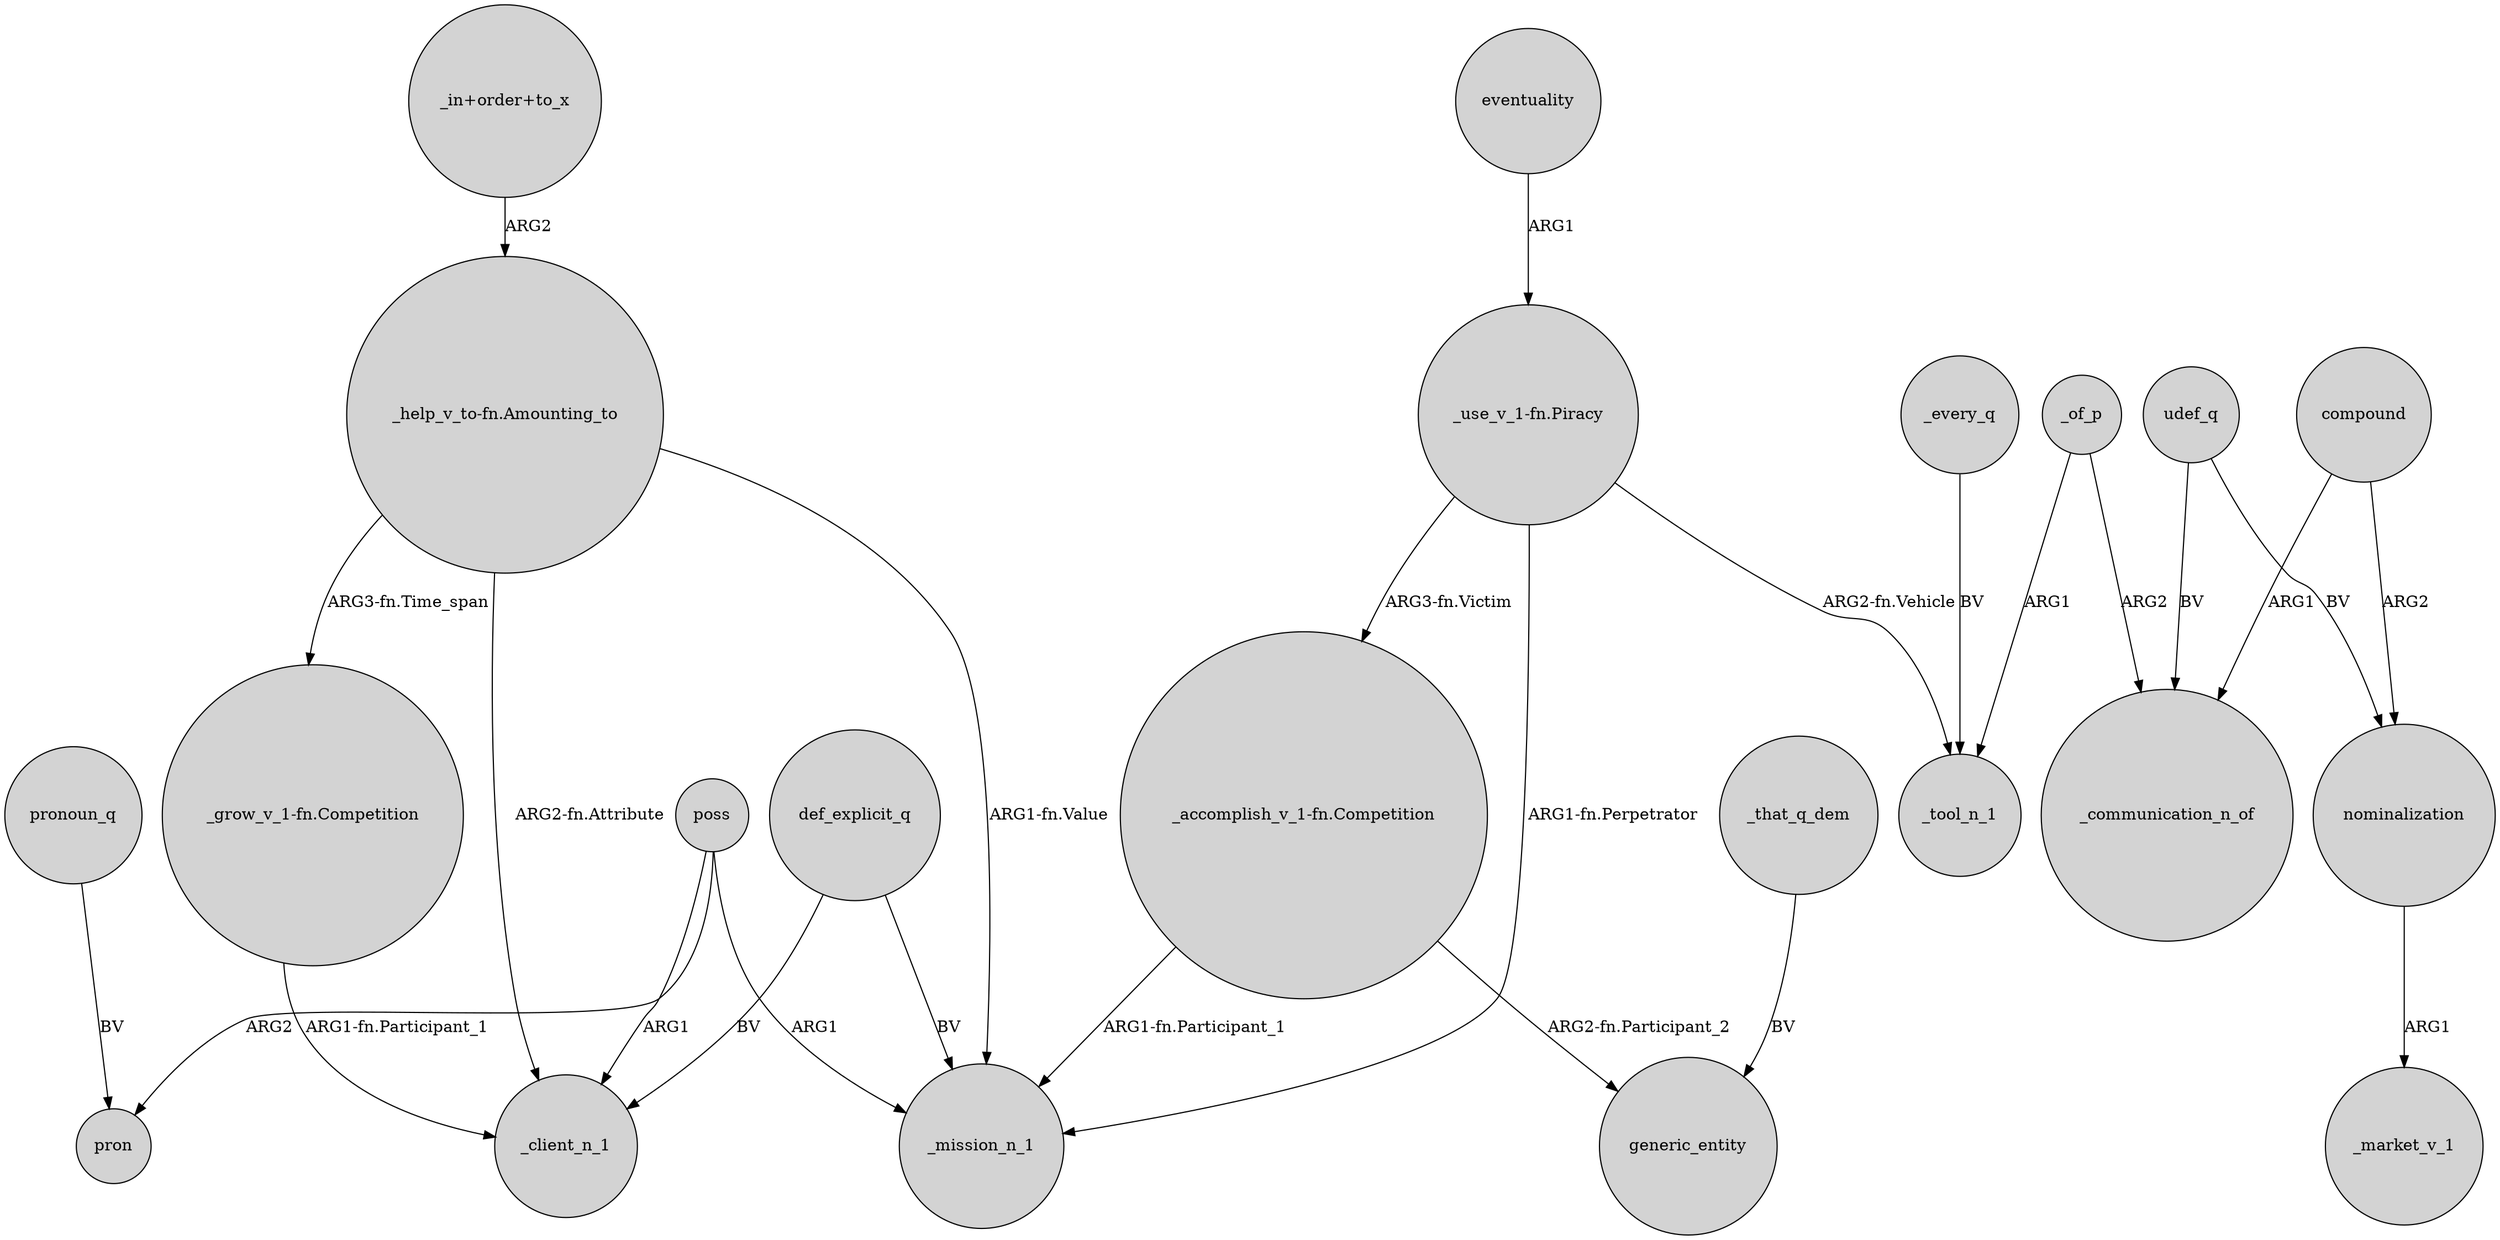 digraph {
	node [shape=circle style=filled]
	"_help_v_to-fn.Amounting_to" -> "_grow_v_1-fn.Competition" [label="ARG3-fn.Time_span"]
	"_grow_v_1-fn.Competition" -> _client_n_1 [label="ARG1-fn.Participant_1"]
	poss -> _client_n_1 [label=ARG1]
	nominalization -> _market_v_1 [label=ARG1]
	"_accomplish_v_1-fn.Competition" -> generic_entity [label="ARG2-fn.Participant_2"]
	eventuality -> "_use_v_1-fn.Piracy" [label=ARG1]
	"_in+order+to_x" -> "_help_v_to-fn.Amounting_to" [label=ARG2]
	udef_q -> nominalization [label=BV]
	"_use_v_1-fn.Piracy" -> _tool_n_1 [label="ARG2-fn.Vehicle"]
	_every_q -> _tool_n_1 [label=BV]
	compound -> nominalization [label=ARG2]
	pronoun_q -> pron [label=BV]
	poss -> _mission_n_1 [label=ARG1]
	poss -> pron [label=ARG2]
	udef_q -> _communication_n_of [label=BV]
	"_use_v_1-fn.Piracy" -> "_accomplish_v_1-fn.Competition" [label="ARG3-fn.Victim"]
	compound -> _communication_n_of [label=ARG1]
	_of_p -> _tool_n_1 [label=ARG1]
	"_help_v_to-fn.Amounting_to" -> _client_n_1 [label="ARG2-fn.Attribute"]
	_that_q_dem -> generic_entity [label=BV]
	_of_p -> _communication_n_of [label=ARG2]
	def_explicit_q -> _client_n_1 [label=BV]
	def_explicit_q -> _mission_n_1 [label=BV]
	"_use_v_1-fn.Piracy" -> _mission_n_1 [label="ARG1-fn.Perpetrator"]
	"_help_v_to-fn.Amounting_to" -> _mission_n_1 [label="ARG1-fn.Value"]
	"_accomplish_v_1-fn.Competition" -> _mission_n_1 [label="ARG1-fn.Participant_1"]
}
